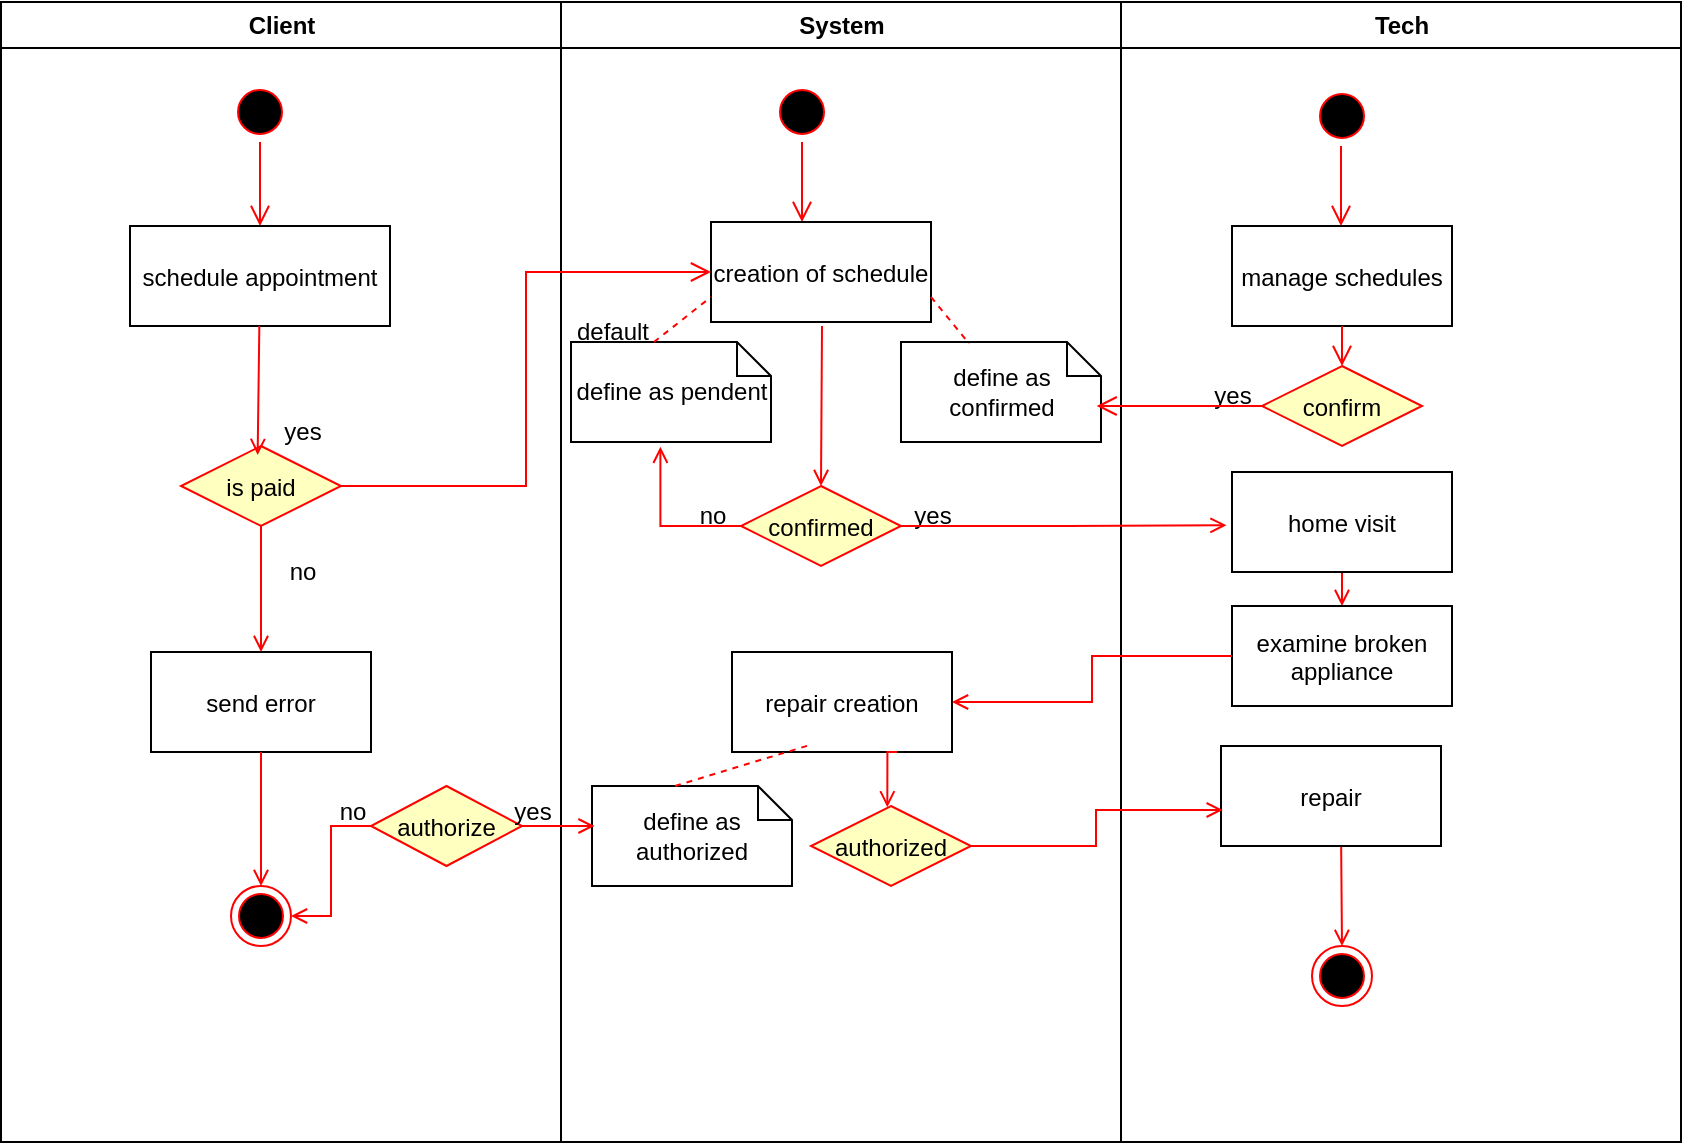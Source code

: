 <mxfile version="24.7.17">
  <diagram name="Page-1" id="e7e014a7-5840-1c2e-5031-d8a46d1fe8dd">
    <mxGraphModel dx="1195" dy="708" grid="1" gridSize="10" guides="1" tooltips="1" connect="1" arrows="1" fold="1" page="1" pageScale="1" pageWidth="1169" pageHeight="826" background="none" math="0" shadow="0">
      <root>
        <mxCell id="0" />
        <mxCell id="1" parent="0" />
        <mxCell id="2" value="Client" style="swimlane;whiteSpace=wrap;startSize=23;" parent="1" vertex="1">
          <mxGeometry x="164.5" y="128" width="280" height="570" as="geometry" />
        </mxCell>
        <mxCell id="5" value="" style="ellipse;shape=startState;fillColor=#000000;strokeColor=#ff0000;" parent="2" vertex="1">
          <mxGeometry x="114.5" y="40" width="30" height="30" as="geometry" />
        </mxCell>
        <mxCell id="6" value="" style="edgeStyle=elbowEdgeStyle;elbow=horizontal;verticalAlign=bottom;endArrow=open;endSize=8;strokeColor=#FF0000;endFill=1;rounded=0" parent="2" source="5" target="7" edge="1">
          <mxGeometry x="100" y="40" as="geometry">
            <mxPoint x="115" y="110" as="targetPoint" />
          </mxGeometry>
        </mxCell>
        <mxCell id="7" value="schedule appointment" style="" parent="2" vertex="1">
          <mxGeometry x="64.5" y="112" width="130" height="50" as="geometry" />
        </mxCell>
        <mxCell id="10" value="send error" style="" parent="2" vertex="1">
          <mxGeometry x="75" y="325" width="110" height="50" as="geometry" />
        </mxCell>
        <mxCell id="11" value="" style="endArrow=open;strokeColor=#FF0000;endFill=1;rounded=0;exitX=0.5;exitY=1;exitDx=0;exitDy=0;" parent="2" source="OeOmgT-dTgnHhRoFyAlW-41" target="10" edge="1">
          <mxGeometry relative="1" as="geometry">
            <mxPoint x="115" y="262" as="sourcePoint" />
          </mxGeometry>
        </mxCell>
        <mxCell id="OeOmgT-dTgnHhRoFyAlW-41" value="is paid" style="rhombus;fillColor=#ffffc0;strokeColor=#ff0000;" vertex="1" parent="2">
          <mxGeometry x="90" y="222" width="80" height="40" as="geometry" />
        </mxCell>
        <mxCell id="OeOmgT-dTgnHhRoFyAlW-46" value="no" style="text;html=1;align=center;verticalAlign=middle;resizable=0;points=[];autosize=1;strokeColor=none;fillColor=none;" vertex="1" parent="2">
          <mxGeometry x="130" y="270" width="40" height="30" as="geometry" />
        </mxCell>
        <mxCell id="OeOmgT-dTgnHhRoFyAlW-47" value="" style="ellipse;shape=endState;fillColor=#000000;strokeColor=#ff0000" vertex="1" parent="2">
          <mxGeometry x="115" y="442" width="30" height="30" as="geometry" />
        </mxCell>
        <mxCell id="OeOmgT-dTgnHhRoFyAlW-49" value="" style="endArrow=open;strokeColor=#FF0000;endFill=1;rounded=0;exitX=0.5;exitY=1;exitDx=0;exitDy=0;entryX=0.5;entryY=0;entryDx=0;entryDy=0;" edge="1" parent="2" source="10" target="OeOmgT-dTgnHhRoFyAlW-47">
          <mxGeometry relative="1" as="geometry">
            <mxPoint x="114.83" y="382" as="sourcePoint" />
            <mxPoint x="114.83" y="432" as="targetPoint" />
          </mxGeometry>
        </mxCell>
        <mxCell id="OeOmgT-dTgnHhRoFyAlW-42" value="yes" style="text;html=1;align=center;verticalAlign=middle;resizable=0;points=[];autosize=1;strokeColor=none;fillColor=none;" vertex="1" parent="2">
          <mxGeometry x="130" y="200" width="40" height="30" as="geometry" />
        </mxCell>
        <mxCell id="9" value="" style="endArrow=open;strokeColor=#FF0000;endFill=1;rounded=0;entryX=-0.042;entryY=0.883;entryDx=0;entryDy=0;entryPerimeter=0;" parent="2" source="7" target="OeOmgT-dTgnHhRoFyAlW-42" edge="1">
          <mxGeometry relative="1" as="geometry">
            <mxPoint x="115.5" y="222" as="targetPoint" />
          </mxGeometry>
        </mxCell>
        <mxCell id="OeOmgT-dTgnHhRoFyAlW-99" style="edgeStyle=orthogonalEdgeStyle;rounded=0;orthogonalLoop=1;jettySize=auto;html=1;exitX=0;exitY=0.5;exitDx=0;exitDy=0;entryX=1;entryY=0.5;entryDx=0;entryDy=0;endArrow=open;endFill=0;strokeColor=#FF0000;" edge="1" parent="2" source="OeOmgT-dTgnHhRoFyAlW-92" target="OeOmgT-dTgnHhRoFyAlW-47">
          <mxGeometry relative="1" as="geometry" />
        </mxCell>
        <mxCell id="OeOmgT-dTgnHhRoFyAlW-92" value="authorize" style="rhombus;fillColor=#ffffc0;strokeColor=#ff0000;" vertex="1" parent="2">
          <mxGeometry x="185" y="392" width="75.5" height="40" as="geometry" />
        </mxCell>
        <mxCell id="3" value="System" style="swimlane;whiteSpace=wrap" parent="1" vertex="1">
          <mxGeometry x="444.5" y="128" width="280" height="570" as="geometry" />
        </mxCell>
        <mxCell id="13" value="" style="ellipse;shape=startState;fillColor=#000000;strokeColor=#ff0000;" parent="3" vertex="1">
          <mxGeometry x="105.5" y="40" width="30" height="30" as="geometry" />
        </mxCell>
        <mxCell id="14" value="" style="edgeStyle=elbowEdgeStyle;elbow=horizontal;verticalAlign=bottom;endArrow=open;endSize=8;strokeColor=#FF0000;endFill=1;rounded=0" parent="3" source="13" target="15" edge="1">
          <mxGeometry x="40" y="20" as="geometry">
            <mxPoint x="55" y="90" as="targetPoint" />
          </mxGeometry>
        </mxCell>
        <mxCell id="15" value="creation of schedule" style="" parent="3" vertex="1">
          <mxGeometry x="75" y="110" width="110" height="50" as="geometry" />
        </mxCell>
        <mxCell id="17" value="" style="endArrow=open;strokeColor=#FF0000;endFill=1;rounded=0;entryX=0.5;entryY=0;entryDx=0;entryDy=0;" parent="3" target="21" edge="1">
          <mxGeometry relative="1" as="geometry">
            <mxPoint x="130.5" y="162" as="sourcePoint" />
            <mxPoint x="75" y="220" as="targetPoint" />
          </mxGeometry>
        </mxCell>
        <mxCell id="21" value="confirmed" style="rhombus;fillColor=#ffffc0;strokeColor=#ff0000;" parent="3" vertex="1">
          <mxGeometry x="90" y="242" width="80" height="40" as="geometry" />
        </mxCell>
        <mxCell id="30" value="repair creation" style="" parent="3" vertex="1">
          <mxGeometry x="85.5" y="325" width="110" height="50" as="geometry" />
        </mxCell>
        <mxCell id="OeOmgT-dTgnHhRoFyAlW-62" value="define as confirmed" style="shape=note;whiteSpace=wrap;size=17" vertex="1" parent="3">
          <mxGeometry x="170" y="170" width="100" height="50" as="geometry" />
        </mxCell>
        <mxCell id="OeOmgT-dTgnHhRoFyAlW-65" value="" style="endArrow=none;strokeColor=#FF0000;endFill=0;rounded=0;dashed=1;entryX=0.341;entryY=0.017;entryDx=0;entryDy=0;entryPerimeter=0;exitX=1;exitY=0.75;exitDx=0;exitDy=0;" edge="1" parent="3" source="15" target="OeOmgT-dTgnHhRoFyAlW-62">
          <mxGeometry relative="1" as="geometry">
            <mxPoint x="150" y="45" as="sourcePoint" />
            <mxPoint x="206" y="160" as="targetPoint" />
          </mxGeometry>
        </mxCell>
        <mxCell id="OeOmgT-dTgnHhRoFyAlW-77" value="define as pendent" style="shape=note;whiteSpace=wrap;size=17" vertex="1" parent="3">
          <mxGeometry x="5" y="170" width="100" height="50" as="geometry" />
        </mxCell>
        <mxCell id="OeOmgT-dTgnHhRoFyAlW-79" value="" style="endArrow=none;strokeColor=#FF0000;endFill=0;rounded=0;dashed=1;entryX=0;entryY=0.75;entryDx=0;entryDy=0;exitX=0;exitY=0;exitDx=41.5;exitDy=0;exitPerimeter=0;" edge="1" parent="3" source="OeOmgT-dTgnHhRoFyAlW-77" target="15">
          <mxGeometry relative="1" as="geometry">
            <mxPoint x="185" y="158" as="sourcePoint" />
            <mxPoint x="210" y="181" as="targetPoint" />
          </mxGeometry>
        </mxCell>
        <mxCell id="OeOmgT-dTgnHhRoFyAlW-81" style="edgeStyle=orthogonalEdgeStyle;rounded=0;orthogonalLoop=1;jettySize=auto;html=1;exitX=0;exitY=0.5;exitDx=0;exitDy=0;entryX=0.447;entryY=1.047;entryDx=0;entryDy=0;entryPerimeter=0;strokeColor=#FF0000;endArrow=open;endFill=0;" edge="1" parent="3" source="21" target="OeOmgT-dTgnHhRoFyAlW-77">
          <mxGeometry relative="1" as="geometry" />
        </mxCell>
        <mxCell id="OeOmgT-dTgnHhRoFyAlW-85" value="yes" style="text;html=1;align=center;verticalAlign=middle;resizable=0;points=[];autosize=1;strokeColor=none;fillColor=none;" vertex="1" parent="3">
          <mxGeometry x="165" y="242" width="40" height="30" as="geometry" />
        </mxCell>
        <mxCell id="OeOmgT-dTgnHhRoFyAlW-83" value="no" style="text;html=1;align=center;verticalAlign=middle;resizable=0;points=[];autosize=1;strokeColor=none;fillColor=none;" vertex="1" parent="3">
          <mxGeometry x="55" y="242" width="40" height="30" as="geometry" />
        </mxCell>
        <mxCell id="OeOmgT-dTgnHhRoFyAlW-94" value="define as authorized" style="shape=note;whiteSpace=wrap;size=17" vertex="1" parent="3">
          <mxGeometry x="15.5" y="392" width="100" height="50" as="geometry" />
        </mxCell>
        <mxCell id="OeOmgT-dTgnHhRoFyAlW-96" value="" style="endArrow=none;strokeColor=#FF0000;endFill=0;rounded=0;dashed=1;entryX=0.345;entryY=0.936;entryDx=0;entryDy=0;exitX=0;exitY=0;exitDx=41.5;exitDy=0;exitPerimeter=0;entryPerimeter=0;" edge="1" parent="3" source="OeOmgT-dTgnHhRoFyAlW-94" target="30">
          <mxGeometry relative="1" as="geometry">
            <mxPoint x="101" y="325" as="sourcePoint" />
            <mxPoint x="129" y="303" as="targetPoint" />
          </mxGeometry>
        </mxCell>
        <mxCell id="OeOmgT-dTgnHhRoFyAlW-101" value="authorized" style="rhombus;fillColor=#ffffc0;strokeColor=#ff0000;" vertex="1" parent="3">
          <mxGeometry x="125" y="402" width="80" height="40" as="geometry" />
        </mxCell>
        <mxCell id="OeOmgT-dTgnHhRoFyAlW-102" style="edgeStyle=orthogonalEdgeStyle;rounded=0;orthogonalLoop=1;jettySize=auto;html=1;exitX=0.75;exitY=1;exitDx=0;exitDy=0;entryX=0.477;entryY=0.017;entryDx=0;entryDy=0;entryPerimeter=0;strokeColor=#FF0000;endArrow=open;endFill=0;" edge="1" parent="3" source="30" target="OeOmgT-dTgnHhRoFyAlW-101">
          <mxGeometry relative="1" as="geometry" />
        </mxCell>
        <mxCell id="4" value="Tech" style="swimlane;whiteSpace=wrap" parent="1" vertex="1">
          <mxGeometry x="724.5" y="128" width="280" height="570" as="geometry" />
        </mxCell>
        <mxCell id="38" value="" style="ellipse;shape=endState;fillColor=#000000;strokeColor=#ff0000" parent="4" vertex="1">
          <mxGeometry x="95.5" y="472" width="30" height="30" as="geometry" />
        </mxCell>
        <mxCell id="39" value="" style="endArrow=open;strokeColor=#FF0000;endFill=1;rounded=0;entryX=0.5;entryY=0;entryDx=0;entryDy=0;" parent="4" target="38" edge="1">
          <mxGeometry relative="1" as="geometry">
            <mxPoint x="110.08" y="422" as="sourcePoint" />
            <mxPoint x="110.08" y="467" as="targetPoint" />
          </mxGeometry>
        </mxCell>
        <mxCell id="OeOmgT-dTgnHhRoFyAlW-51" value="" style="ellipse;shape=startState;fillColor=#000000;strokeColor=#ff0000;" vertex="1" parent="4">
          <mxGeometry x="95.5" y="42" width="30" height="30" as="geometry" />
        </mxCell>
        <mxCell id="OeOmgT-dTgnHhRoFyAlW-52" value="" style="edgeStyle=elbowEdgeStyle;elbow=horizontal;verticalAlign=bottom;endArrow=open;endSize=8;strokeColor=#FF0000;endFill=1;rounded=0" edge="1" parent="4">
          <mxGeometry x="-684.5" y="-108" as="geometry">
            <mxPoint x="110.33" y="112" as="targetPoint" />
            <mxPoint x="110" y="72" as="sourcePoint" />
          </mxGeometry>
        </mxCell>
        <mxCell id="OeOmgT-dTgnHhRoFyAlW-53" value="manage schedules" style="" vertex="1" parent="4">
          <mxGeometry x="55.5" y="112" width="110" height="50" as="geometry" />
        </mxCell>
        <mxCell id="OeOmgT-dTgnHhRoFyAlW-54" value="confirm" style="rhombus;fillColor=#ffffc0;strokeColor=#ff0000;" vertex="1" parent="4">
          <mxGeometry x="70.5" y="182" width="80" height="40" as="geometry" />
        </mxCell>
        <mxCell id="OeOmgT-dTgnHhRoFyAlW-57" value="" style="edgeStyle=elbowEdgeStyle;elbow=horizontal;verticalAlign=bottom;endArrow=open;endSize=8;strokeColor=#FF0000;endFill=1;rounded=0;exitX=0.5;exitY=1;exitDx=0;exitDy=0;entryX=0.5;entryY=0;entryDx=0;entryDy=0;" edge="1" parent="4" source="OeOmgT-dTgnHhRoFyAlW-53" target="OeOmgT-dTgnHhRoFyAlW-54">
          <mxGeometry x="-1409" y="-236" as="geometry">
            <mxPoint x="181.33" y="232" as="targetPoint" />
            <mxPoint x="181" y="192" as="sourcePoint" />
          </mxGeometry>
        </mxCell>
        <mxCell id="OeOmgT-dTgnHhRoFyAlW-63" value="yes" style="text;html=1;align=center;verticalAlign=middle;resizable=0;points=[];autosize=1;strokeColor=none;fillColor=none;" vertex="1" parent="4">
          <mxGeometry x="35.5" y="182" width="40" height="30" as="geometry" />
        </mxCell>
        <mxCell id="OeOmgT-dTgnHhRoFyAlW-89" style="edgeStyle=orthogonalEdgeStyle;rounded=0;orthogonalLoop=1;jettySize=auto;html=1;exitX=0.5;exitY=1;exitDx=0;exitDy=0;entryX=0.5;entryY=0;entryDx=0;entryDy=0;strokeColor=#FF0000;endArrow=open;endFill=0;" edge="1" parent="4" source="OeOmgT-dTgnHhRoFyAlW-86" target="OeOmgT-dTgnHhRoFyAlW-88">
          <mxGeometry relative="1" as="geometry" />
        </mxCell>
        <mxCell id="OeOmgT-dTgnHhRoFyAlW-86" value="home visit" style="" vertex="1" parent="4">
          <mxGeometry x="55.5" y="235" width="110" height="50" as="geometry" />
        </mxCell>
        <mxCell id="OeOmgT-dTgnHhRoFyAlW-88" value="examine broken&#xa;appliance" style="" vertex="1" parent="4">
          <mxGeometry x="55.5" y="302" width="110" height="50" as="geometry" />
        </mxCell>
        <mxCell id="OeOmgT-dTgnHhRoFyAlW-105" value="repair" style="" vertex="1" parent="4">
          <mxGeometry x="50" y="372" width="110" height="50" as="geometry" />
        </mxCell>
        <mxCell id="OeOmgT-dTgnHhRoFyAlW-45" value="" style="edgeStyle=elbowEdgeStyle;elbow=horizontal;verticalAlign=bottom;endArrow=open;endSize=8;strokeColor=#FF0000;endFill=1;rounded=0;exitX=1;exitY=0.5;exitDx=0;exitDy=0;entryX=0;entryY=0.5;entryDx=0;entryDy=0;" edge="1" parent="1" source="OeOmgT-dTgnHhRoFyAlW-41" target="15">
          <mxGeometry x="100" y="40" as="geometry">
            <mxPoint x="290.5" y="250" as="targetPoint" />
            <mxPoint x="289.5" y="208" as="sourcePoint" />
          </mxGeometry>
        </mxCell>
        <mxCell id="OeOmgT-dTgnHhRoFyAlW-84" style="edgeStyle=orthogonalEdgeStyle;rounded=0;orthogonalLoop=1;jettySize=auto;html=1;exitX=1;exitY=0.5;exitDx=0;exitDy=0;strokeColor=#FF0000;endArrow=open;endFill=0;entryX=-0.025;entryY=0.532;entryDx=0;entryDy=0;entryPerimeter=0;" edge="1" parent="1" source="21" target="OeOmgT-dTgnHhRoFyAlW-86">
          <mxGeometry relative="1" as="geometry">
            <mxPoint x="770" y="390" as="targetPoint" />
          </mxGeometry>
        </mxCell>
        <mxCell id="OeOmgT-dTgnHhRoFyAlW-61" value="" style="edgeStyle=elbowEdgeStyle;elbow=vertical;verticalAlign=bottom;endArrow=open;endSize=8;strokeColor=#FF0000;endFill=1;rounded=0;entryX=0.978;entryY=0.627;entryDx=0;entryDy=0;entryPerimeter=0;exitX=0;exitY=0.5;exitDx=0;exitDy=0;" edge="1" parent="1" source="OeOmgT-dTgnHhRoFyAlW-54" target="OeOmgT-dTgnHhRoFyAlW-62">
          <mxGeometry x="130" y="90" as="geometry">
            <mxPoint x="797" y="329.87" as="targetPoint" />
            <mxPoint x="790" y="330" as="sourcePoint" />
            <Array as="points">
              <mxPoint x="790" y="330" />
            </Array>
          </mxGeometry>
        </mxCell>
        <mxCell id="OeOmgT-dTgnHhRoFyAlW-90" style="edgeStyle=orthogonalEdgeStyle;rounded=0;orthogonalLoop=1;jettySize=auto;html=1;exitX=0;exitY=0.5;exitDx=0;exitDy=0;strokeColor=#FF0000;endArrow=open;endFill=0;" edge="1" parent="1" source="OeOmgT-dTgnHhRoFyAlW-88" target="30">
          <mxGeometry relative="1" as="geometry" />
        </mxCell>
        <mxCell id="OeOmgT-dTgnHhRoFyAlW-93" style="edgeStyle=orthogonalEdgeStyle;rounded=0;orthogonalLoop=1;jettySize=auto;html=1;exitX=1;exitY=0.5;exitDx=0;exitDy=0;strokeColor=#FF0000;entryX=0.013;entryY=0.415;entryDx=0;entryDy=0;entryPerimeter=0;endArrow=open;endFill=0;" edge="1" parent="1" source="OeOmgT-dTgnHhRoFyAlW-92" target="OeOmgT-dTgnHhRoFyAlW-94">
          <mxGeometry relative="1" as="geometry">
            <mxPoint x="490" y="540.143" as="targetPoint" />
          </mxGeometry>
        </mxCell>
        <mxCell id="OeOmgT-dTgnHhRoFyAlW-97" value="yes" style="text;html=1;align=center;verticalAlign=middle;resizable=0;points=[];autosize=1;strokeColor=none;fillColor=none;" vertex="1" parent="1">
          <mxGeometry x="410" y="518" width="40" height="30" as="geometry" />
        </mxCell>
        <mxCell id="OeOmgT-dTgnHhRoFyAlW-100" value="no" style="text;html=1;align=center;verticalAlign=middle;resizable=0;points=[];autosize=1;strokeColor=none;fillColor=none;" vertex="1" parent="1">
          <mxGeometry x="320" y="518" width="40" height="30" as="geometry" />
        </mxCell>
        <mxCell id="OeOmgT-dTgnHhRoFyAlW-104" style="edgeStyle=orthogonalEdgeStyle;rounded=0;orthogonalLoop=1;jettySize=auto;html=1;exitX=1;exitY=0.5;exitDx=0;exitDy=0;strokeColor=#FF0000;entryX=0.008;entryY=0.64;entryDx=0;entryDy=0;entryPerimeter=0;endArrow=open;endFill=0;" edge="1" parent="1" source="OeOmgT-dTgnHhRoFyAlW-101" target="OeOmgT-dTgnHhRoFyAlW-105">
          <mxGeometry relative="1" as="geometry">
            <mxPoint x="760" y="550.333" as="targetPoint" />
          </mxGeometry>
        </mxCell>
        <mxCell id="OeOmgT-dTgnHhRoFyAlW-107" value="default" style="text;html=1;align=center;verticalAlign=middle;resizable=0;points=[];autosize=1;strokeColor=none;fillColor=none;" vertex="1" parent="1">
          <mxGeometry x="440" y="278" width="60" height="30" as="geometry" />
        </mxCell>
      </root>
    </mxGraphModel>
  </diagram>
</mxfile>
